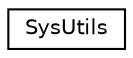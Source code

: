 digraph "Graphical Class Hierarchy"
{
  edge [fontname="Helvetica",fontsize="10",labelfontname="Helvetica",labelfontsize="10"];
  node [fontname="Helvetica",fontsize="10",shape=record];
  rankdir="LR";
  Node0 [label="SysUtils",height=0.2,width=0.4,color="black", fillcolor="white", style="filled",URL="$db/d3b/class_sys_utils.html",tooltip="A few system-specific functions. "];
}
